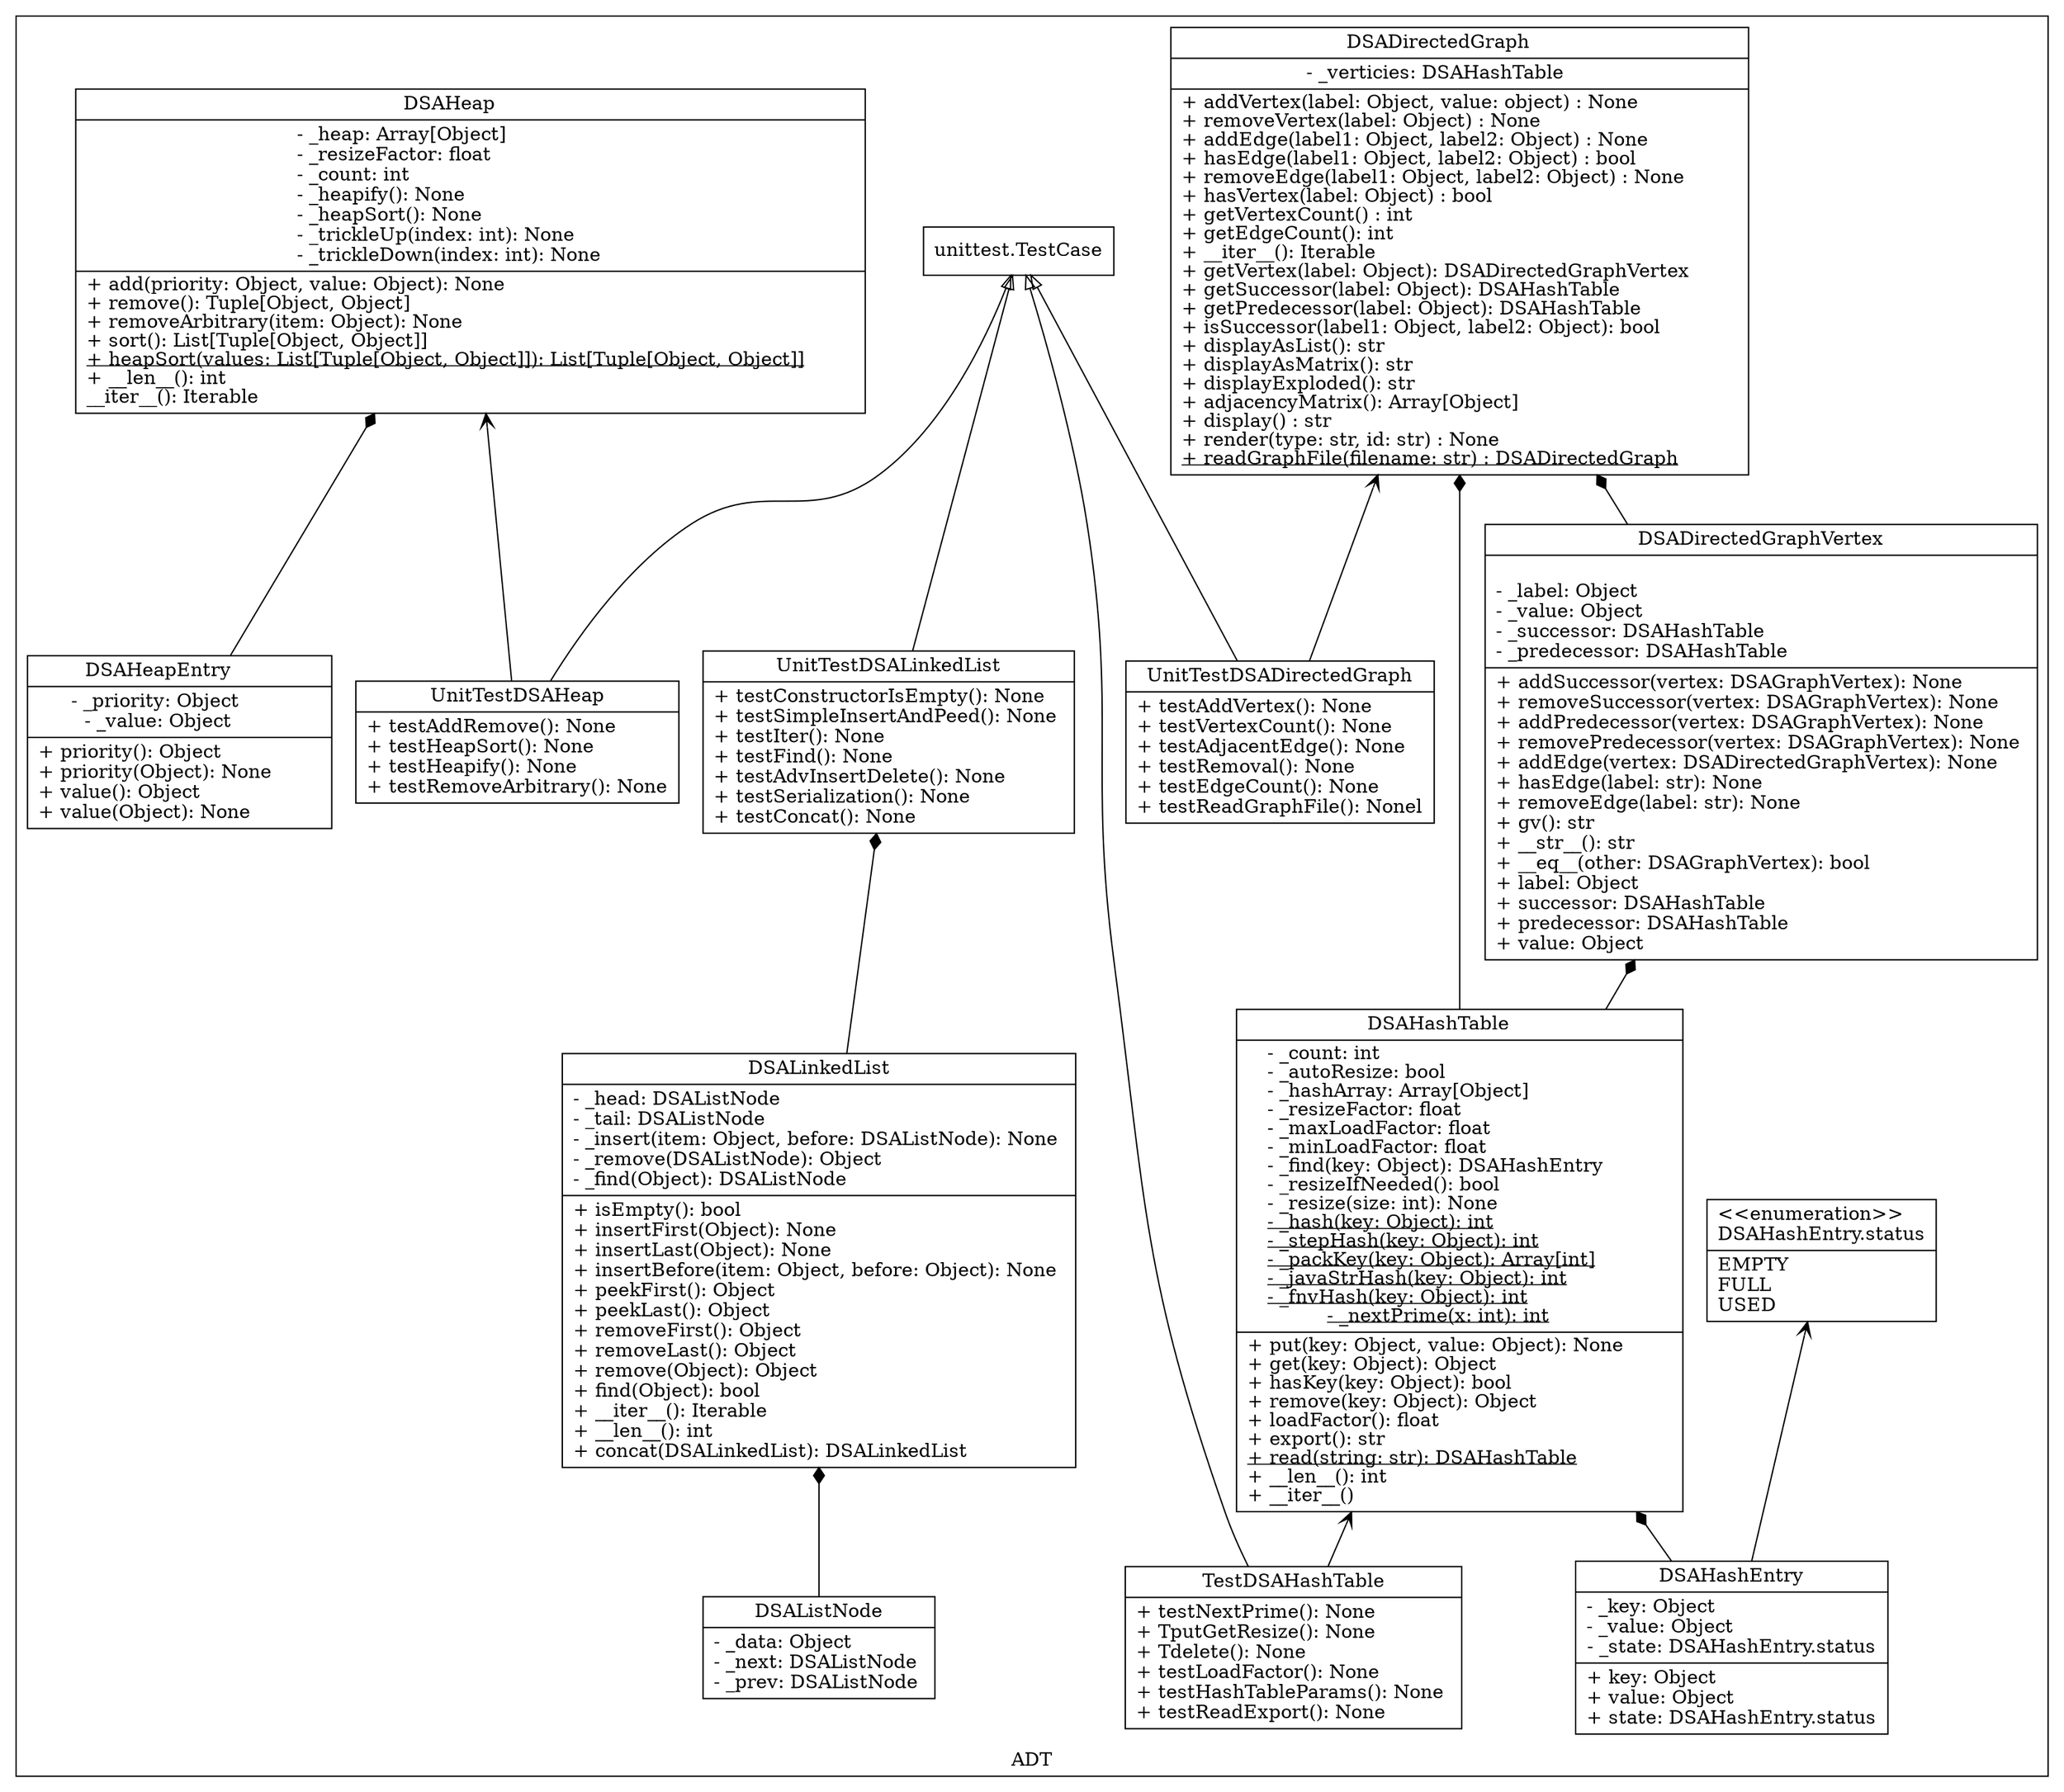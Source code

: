 digraph Social_Network_Sim_ADT {
    node [
        shape = "record"
    ]

    subgraph cluster_adt {
    label="ADT"
    DSALinkedList [
        label = "{DSALinkedList
        |- _head: DSAListNode
        \l- _tail: DSAListNode
        \l- _insert(item: Object, before: DSAListNode): None
        \l- _remove(DSAListNode): Object
        \l- _find(Object): DSAListNode
        \l|+ isEmpty(): bool
        \l+ insertFirst(Object): None
        \l+ insertLast(Object): None
        \l+ insertBefore(item: Object, before: Object): None
        \l+ peekFirst(): Object
        \l+ peekLast(): Object
        \l+ removeFirst(): Object
        \l+ removeLast(): Object
        \l+ remove(Object): Object
        \l+ find(Object): bool
        \l+ __iter__(): Iterable
        \l+ __len__(): int
        \l+ concat(DSALinkedList): DSALinkedList\l}"
    ]

    DSAListNode [
        label = "{DSAListNode
        |- _data: Object
        \l- _next: DSAListNode
        \l- _prev: DSAListNode\l}"
    ]

    UnitTestDSALinkedList [
        label = "{UnitTestDSALinkedList
        |+ testConstructorIsEmpty(): None
        \l+ testSimpleInsertAndPeed(): None
        \l+ testIter(): None
        \l+ testFind(): None
        \l+ testAdvInsertDelete(): None
        \l+ testSerialization(): None
        \l+ testConcat(): None\l}"
    ]

    DSAHash [
        label = <{DSAHashTable
        |- _count: int
        <br align="left"/>- _autoResize: bool
        <br align="left"/>- _hashArray: Array[Object]
        <br align="left"/>- _resizeFactor: float
        <br align="left"/>- _maxLoadFactor: float
        <br align="left"/>- _minLoadFactor: float
        <br align="left"/>- _find(key: Object): DSAHashEntry
        <br align="left"/>- _resizeIfNeeded(): bool
        <br align="left"/>- _resize(size: int): None
        <br align="left"/><u>- _hash(key: Object): int</u>
        <br align="left"/><u>- _stepHash(key: Object): int</u>
        <br align="left"/><u>- _packKey(key: Object): Array[int]</u>
        <br align="left"/><u>- _javaStrHash(key: Object): int</u>
        <br align="left"/><u>- _fnvHash(key: Object): int</u>
        <br align="left"/><u>- _nextPrime(x: int): int</u>
        |+ put(key: Object, value: Object): None
        <br align="left"/>+ get(key: Object): Object
        <br align="left"/>+ hasKey(key: Object): bool
        <br align="left"/>+ remove(key: Object): Object
        <br align="left"/>+ loadFactor(): float
        <br align="left"/>+ export(): str
        <br align="left"/><u>+ read(string: str): DSAHashTable</u>
        <br align="left"/>+ __len__(): int
        <br align="left"/>+ __iter__()<br align="left"/>}>
    ]

    DSAHashEntry [
        label = "{DSAHashEntry
        |- _key: Object
        \l- _value: Object
        \l- _state: DSAHashEntry.status
        |+ key: Object
        \l+ value: Object
        \l+ state: DSAHashEntry.status\l}"
    ]

    DSAHashEntryStatus [
        label = "{\<\<enumeration\>\>
        \lDSAHashEntry.status
        |EMPTY
        \lFULL
        \lUSED\l}"
    ]

    UnitTestDSAHash [
        label = "{TestDSAHashTable
        |+ testNextPrime(): None
        \l+ TputGetResize(): None
        \l+ Tdelete(): None
        \l+ testLoadFactor(): None
        \l+ testHashTableParams(): None
        \l+ testReadExport(): None\l}"
    ]

    DSAHeap [
        label = <{DSAHeap
        |- _heap: Array[Object]
        <br align="left"/>- _resizeFactor: float
        <br align="left"/>- _count: int
        <br align="left"/>- _heapify(): None
        <br align="left"/>- _heapSort(): None
        <br align="left"/>- _trickleUp(index: int): None
        <br align="left"/>- _trickleDown(index: int): None
        |+ add(priority: Object, value: Object): None
        <br align="left"/>+ remove(): Tuple[Object, Object]
        <br align="left"/>+ removeArbitrary(item: Object): None
        <br align="left"/>+ sort(): List[Tuple[Object, Object]]
        <br align="left"/><u>+ heapSort(values: List[Tuple[Object, Object]]): List[Tuple[Object, Object]]</u>
        <br align="left"/>+ __len__(): int
        <br align="left"/>__iter__(): Iterable<br align="left"/>}>
    ]

    DSAHeapEntry [
        label = <{DSAHeapEntry
        |- _priority: Object
        <br align="left"/>- _value: Object
        |+ priority(): Object
        <br align="left"/>+ priority(Object): None
        <br align="left"/>+ value(): Object
        <br align="left"/>+ value(Object): None<br align="left"/>}>
    ]

    UnitTestDSAHeap [
        label = "{UnitTestDSAHeap
        |+ testAddRemove(): None
        \l+ testHeapSort(): None
        \l+ testHeapify(): None
        \l+ testRemoveArbitrary(): None\l}"
    ]

    DSADirectedGraph [
        label = <{DSADirectedGraph
        |- _verticies: DSAHashTable
        <br align="left"/>|+ addVertex(label: Object, value: object) : None
        <br align="left"/>+ removeVertex(label: Object) : None
        <br align="left"/>+ addEdge(label1: Object, label2: Object) : None
        <br align="left"/>+ hasEdge(label1: Object, label2: Object) : bool
        <br align="left"/>+ removeEdge(label1: Object, label2: Object) : None
        <br align="left"/>+ hasVertex(label: Object) : bool
        <br align="left"/>+ getVertexCount() : int
        <br align="left"/>+ getEdgeCount(): int
        <br align="left"/>+ __iter__(): Iterable
        <br align="left"/>+ getVertex(label: Object): DSADirectedGraphVertex
        <br align="left"/>+ getSuccessor(label: Object): DSAHashTable
        <br align="left"/>+ getPredecessor(label: Object): DSAHashTable
        <br align="left"/>+ isSuccessor(label1: Object, label2: Object): bool
        <br align="left"/>+ displayAsList(): str
        <br align="left"/>+ displayAsMatrix(): str
        <br align="left"/>+ displayExploded(): str
        <br align="left"/>+ adjacencyMatrix(): Array[Object]
        <br align="left"/>+ display() : str
        <br align="left"/>+ render(type: str, id: str) : None
        <br align="left"/><u>+ readGraphFile(filename: str) : DSADirectedGraph</u><br align="left"/>}>
    ]

    DSADirectedGraphVertex [
        label = "{DSADirectedGraphVertex
        |\l- _label: Object
        \l- _value: Object
        \l- _successor: DSAHashTable
        \l- _predecessor: DSAHashTable\l
        |+ addSuccessor(vertex: DSAGraphVertex): None
        \l+ removeSuccessor(vertex: DSAGraphVertex): None
        \l+ addPredecessor(vertex: DSAGraphVertex): None
        \l+ removePredecessor(vertex: DSAGraphVertex): None
        \l+ addEdge(vertex: DSADirectedGraphVertex): None
        \l+ hasEdge(label: str): None
        \l+ removeEdge(label: str): None
        \l+ gv(): str
        \l+ __str__(): str
        \l+ __eq__(other: DSAGraphVertex): bool
        \l+ label: Object
        \l+ successor: DSAHashTable
        \l+ predecessor: DSAHashTable
        \l+ value: Object\l}"
    ]

    UnitTestDSADirectedGraph [
        label = "{UnitTestDSADirectedGraph
        |+ testAddVertex(): None
        \l+ testVertexCount(): None
        \l+ testAdjacentEdge(): None
        \l+ testRemoval(): None
        \l+ testEdgeCount(): None
        \l+ testReadGraphFile(): Nonel}"
    ]

    unittestTestCase [
        label = "{unittest.TestCase}"
    ]

    UnitTestDSADirectedGraph -> DSADirectedGraph [arrowhead = "vee"]
    DSADirectedGraphVertex -> DSADirectedGraph [arrowhead = "diamond"]
    UnitTestDSADirectedGraph -> unittestTestCase [arrowhead = "onormal"]
    DSAHash -> DSADirectedGraph [arrowhead = "diamond"]
    DSAHash -> DSADirectedGraphVertex [arrowhead = "diamond"]

    UnitTestDSAHeap -> DSAHeap [arrowhead = "vee"]
    DSAHeapEntry -> DSAHeap [arrowhead = "diamond"]
    UnitTestDSAHeap -> unittestTestCase [arrowhead = "onormal"]

    UnitTestDSAHash -> DSAHash [arrowhead = "vee"]
    DSAHashEntry -> DSAHashEntryStatus [arrowhead = "vee"]
    DSAHashEntry -> DSAHash [arrowhead = "diamond"]
    UnitTestDSAHash -> unittestTestCase [arrowhead = "onormal"]

    DSAListNode -> DSALinkedList [arrowhead = "diamond"]
    DSALinkedList -> UnitTestDSALinkedList [arrowhead = "diamond"]
    UnitTestDSALinkedList -> unittestTestCase [arrowhead = "empty"]
    }
    rankdir=BT
}
